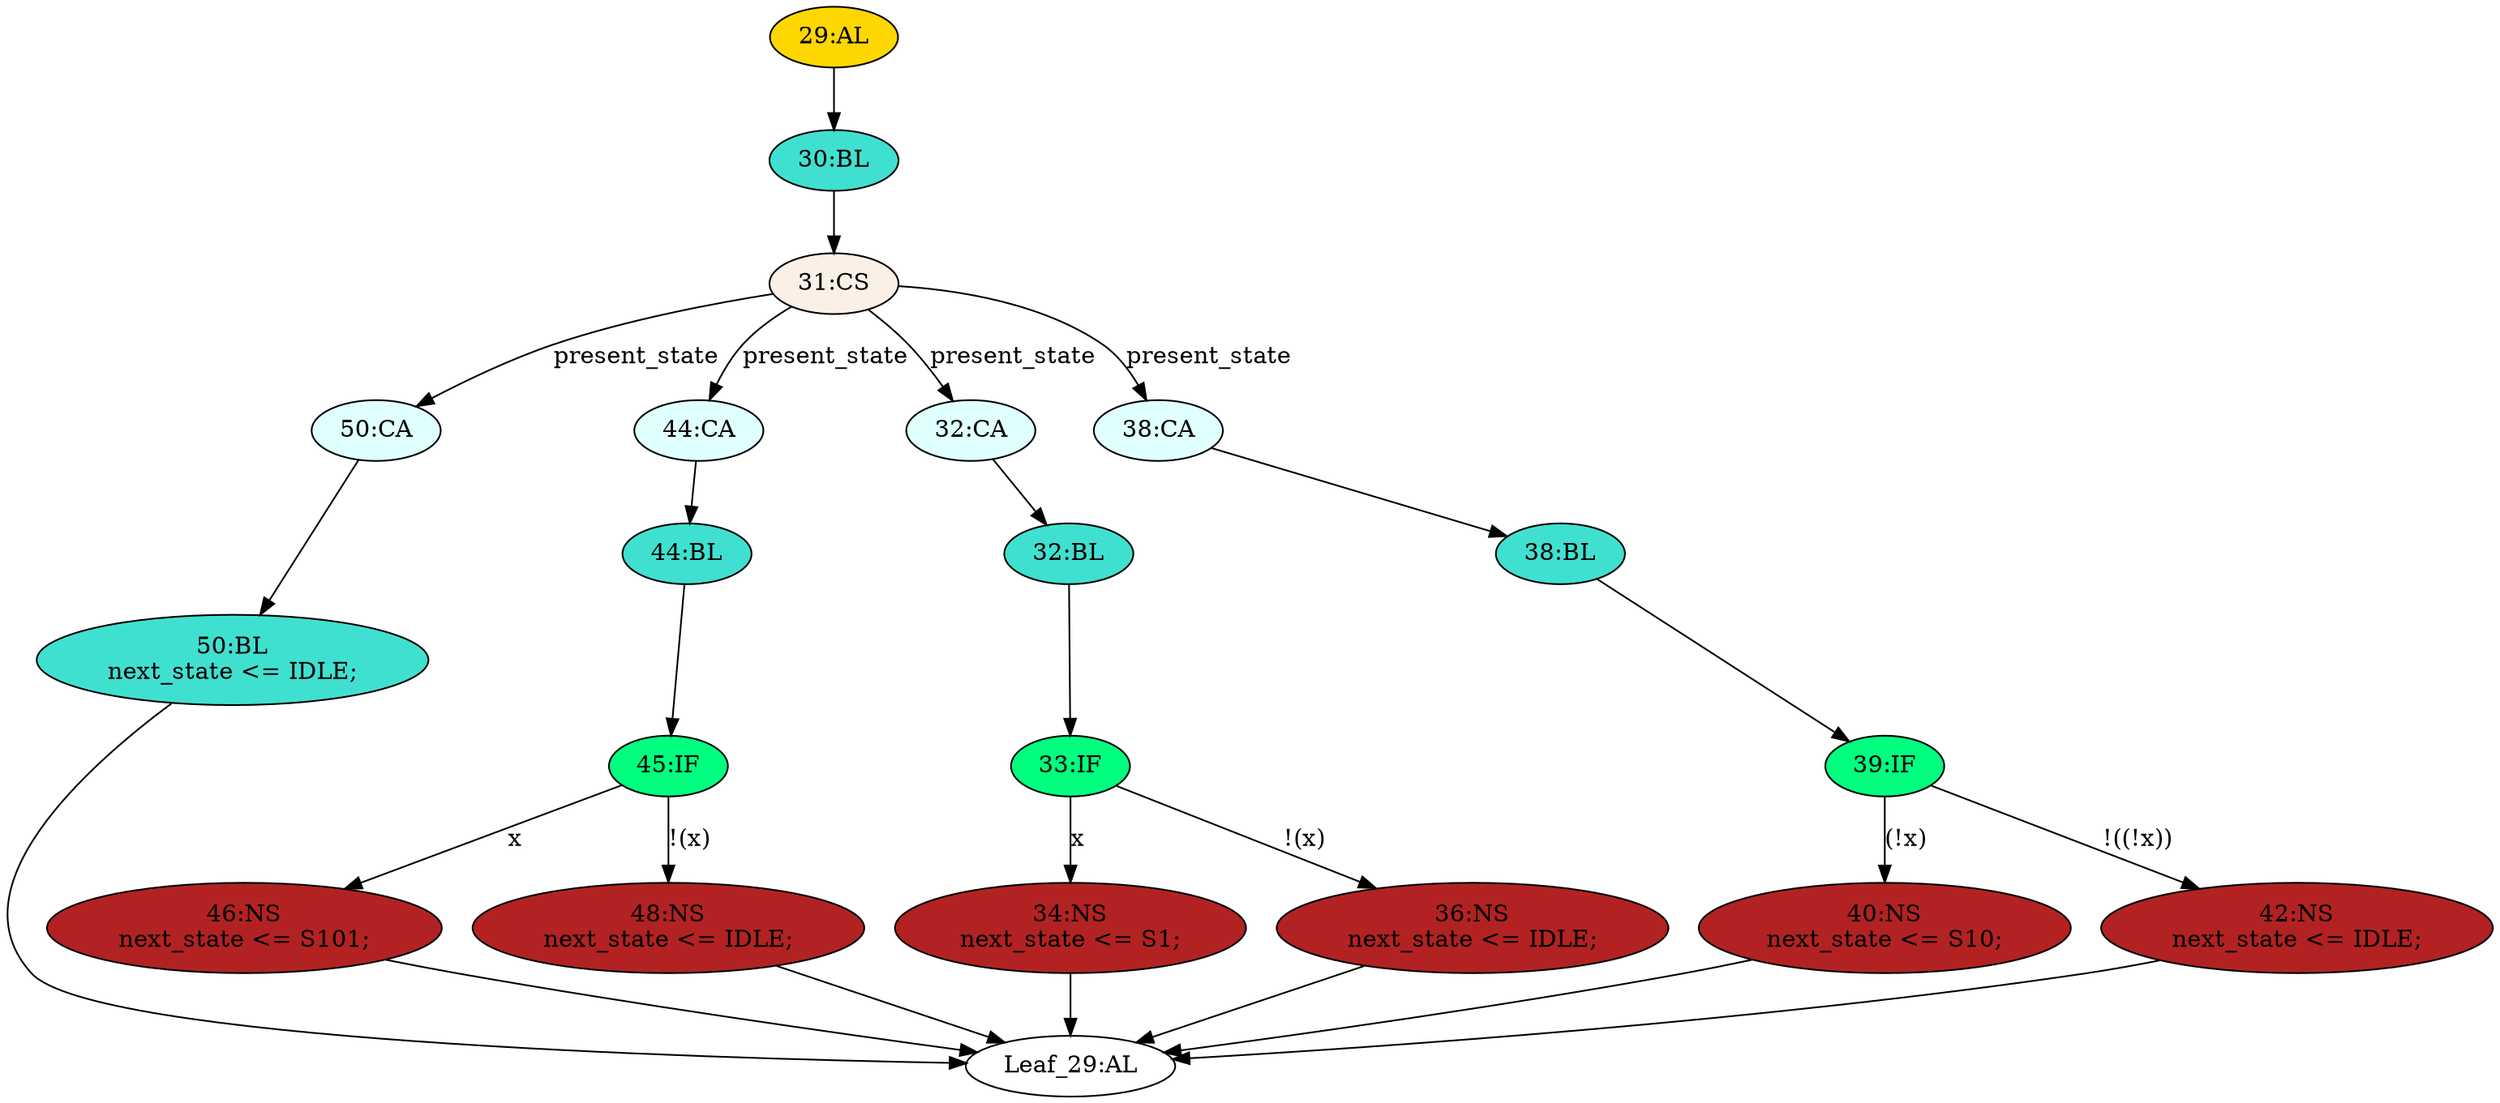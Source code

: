 strict digraph "" {
	node [label="\N"];
	"46:NS"	[ast="<pyverilog.vparser.ast.NonblockingSubstitution object at 0x7f794d6864d0>",
		fillcolor=firebrick,
		label="46:NS
next_state <= S101;",
		statements="[<pyverilog.vparser.ast.NonblockingSubstitution object at 0x7f794d6864d0>]",
		style=filled,
		typ=NonblockingSubstitution];
	"Leaf_29:AL"	[def_var="['next_state']",
		label="Leaf_29:AL"];
	"46:NS" -> "Leaf_29:AL"	[cond="[]",
		lineno=None];
	"44:BL"	[ast="<pyverilog.vparser.ast.Block object at 0x7f794d6862d0>",
		fillcolor=turquoise,
		label="44:BL",
		statements="[]",
		style=filled,
		typ=Block];
	"45:IF"	[ast="<pyverilog.vparser.ast.IfStatement object at 0x7f794d686310>",
		fillcolor=springgreen,
		label="45:IF",
		statements="[]",
		style=filled,
		typ=IfStatement];
	"44:BL" -> "45:IF"	[cond="[]",
		lineno=None];
	"50:CA"	[ast="<pyverilog.vparser.ast.Case object at 0x7f794d686690>",
		fillcolor=lightcyan,
		label="50:CA",
		statements="[]",
		style=filled,
		typ=Case];
	"50:BL"	[ast="<pyverilog.vparser.ast.Block object at 0x7f794d686710>",
		fillcolor=turquoise,
		label="50:BL
next_state <= IDLE;",
		statements="[<pyverilog.vparser.ast.NonblockingSubstitution object at 0x7f794d686750>]",
		style=filled,
		typ=Block];
	"50:CA" -> "50:BL"	[cond="[]",
		lineno=None];
	"29:AL"	[ast="<pyverilog.vparser.ast.Always object at 0x7f794dbb9b90>",
		clk_sens=False,
		fillcolor=gold,
		label="29:AL",
		sens="['present_state', 'x']",
		statements="[]",
		style=filled,
		typ=Always,
		use_var="['x', 'present_state']"];
	"30:BL"	[ast="<pyverilog.vparser.ast.Block object at 0x7f794dbb9d50>",
		fillcolor=turquoise,
		label="30:BL",
		statements="[]",
		style=filled,
		typ=Block];
	"29:AL" -> "30:BL"	[cond="[]",
		lineno=None];
	"45:IF" -> "46:NS"	[cond="['x']",
		label=x,
		lineno=45];
	"48:NS"	[ast="<pyverilog.vparser.ast.NonblockingSubstitution object at 0x7f794d686350>",
		fillcolor=firebrick,
		label="48:NS
next_state <= IDLE;",
		statements="[<pyverilog.vparser.ast.NonblockingSubstitution object at 0x7f794d686350>]",
		style=filled,
		typ=NonblockingSubstitution];
	"45:IF" -> "48:NS"	[cond="['x']",
		label="!(x)",
		lineno=45];
	"33:IF"	[ast="<pyverilog.vparser.ast.IfStatement object at 0x7f794dbb9610>",
		fillcolor=springgreen,
		label="33:IF",
		statements="[]",
		style=filled,
		typ=IfStatement];
	"34:NS"	[ast="<pyverilog.vparser.ast.NonblockingSubstitution object at 0x7f794dbb9850>",
		fillcolor=firebrick,
		label="34:NS
next_state <= S1;",
		statements="[<pyverilog.vparser.ast.NonblockingSubstitution object at 0x7f794dbb9850>]",
		style=filled,
		typ=NonblockingSubstitution];
	"33:IF" -> "34:NS"	[cond="['x']",
		label=x,
		lineno=33];
	"36:NS"	[ast="<pyverilog.vparser.ast.NonblockingSubstitution object at 0x7f794dbb9690>",
		fillcolor=firebrick,
		label="36:NS
next_state <= IDLE;",
		statements="[<pyverilog.vparser.ast.NonblockingSubstitution object at 0x7f794dbb9690>]",
		style=filled,
		typ=NonblockingSubstitution];
	"33:IF" -> "36:NS"	[cond="['x']",
		label="!(x)",
		lineno=33];
	"40:NS"	[ast="<pyverilog.vparser.ast.NonblockingSubstitution object at 0x7f794dbb99d0>",
		fillcolor=firebrick,
		label="40:NS
next_state <= S10;",
		statements="[<pyverilog.vparser.ast.NonblockingSubstitution object at 0x7f794dbb99d0>]",
		style=filled,
		typ=NonblockingSubstitution];
	"40:NS" -> "Leaf_29:AL"	[cond="[]",
		lineno=None];
	"44:CA"	[ast="<pyverilog.vparser.ast.Case object at 0x7f794d686250>",
		fillcolor=lightcyan,
		label="44:CA",
		statements="[]",
		style=filled,
		typ=Case];
	"44:CA" -> "44:BL"	[cond="[]",
		lineno=None];
	"42:NS"	[ast="<pyverilog.vparser.ast.NonblockingSubstitution object at 0x7f794dbb9fd0>",
		fillcolor=firebrick,
		label="42:NS
next_state <= IDLE;",
		statements="[<pyverilog.vparser.ast.NonblockingSubstitution object at 0x7f794dbb9fd0>]",
		style=filled,
		typ=NonblockingSubstitution];
	"42:NS" -> "Leaf_29:AL"	[cond="[]",
		lineno=None];
	"32:CA"	[ast="<pyverilog.vparser.ast.Case object at 0x7f794dbb9e50>",
		fillcolor=lightcyan,
		label="32:CA",
		statements="[]",
		style=filled,
		typ=Case];
	"32:BL"	[ast="<pyverilog.vparser.ast.Block object at 0x7f794dbb95d0>",
		fillcolor=turquoise,
		label="32:BL",
		statements="[]",
		style=filled,
		typ=Block];
	"32:CA" -> "32:BL"	[cond="[]",
		lineno=None];
	"34:NS" -> "Leaf_29:AL"	[cond="[]",
		lineno=None];
	"32:BL" -> "33:IF"	[cond="[]",
		lineno=None];
	"48:NS" -> "Leaf_29:AL"	[cond="[]",
		lineno=None];
	"39:IF"	[ast="<pyverilog.vparser.ast.IfStatement object at 0x7f794dbb9f90>",
		fillcolor=springgreen,
		label="39:IF",
		statements="[]",
		style=filled,
		typ=IfStatement];
	"39:IF" -> "40:NS"	[cond="['x']",
		label="(!x)",
		lineno=39];
	"39:IF" -> "42:NS"	[cond="['x']",
		label="!((!x))",
		lineno=39];
	"36:NS" -> "Leaf_29:AL"	[cond="[]",
		lineno=None];
	"31:CS"	[ast="<pyverilog.vparser.ast.CaseStatement object at 0x7f794dbb9d90>",
		fillcolor=linen,
		label="31:CS",
		statements="[]",
		style=filled,
		typ=CaseStatement];
	"31:CS" -> "50:CA"	[cond="['present_state']",
		label=present_state,
		lineno=31];
	"31:CS" -> "44:CA"	[cond="['present_state']",
		label=present_state,
		lineno=31];
	"31:CS" -> "32:CA"	[cond="['present_state']",
		label=present_state,
		lineno=31];
	"38:CA"	[ast="<pyverilog.vparser.ast.Case object at 0x7f794dbb9ed0>",
		fillcolor=lightcyan,
		label="38:CA",
		statements="[]",
		style=filled,
		typ=Case];
	"31:CS" -> "38:CA"	[cond="['present_state']",
		label=present_state,
		lineno=31];
	"38:BL"	[ast="<pyverilog.vparser.ast.Block object at 0x7f794dbb9f50>",
		fillcolor=turquoise,
		label="38:BL",
		statements="[]",
		style=filled,
		typ=Block];
	"38:CA" -> "38:BL"	[cond="[]",
		lineno=None];
	"50:BL" -> "Leaf_29:AL"	[cond="[]",
		lineno=None];
	"30:BL" -> "31:CS"	[cond="[]",
		lineno=None];
	"38:BL" -> "39:IF"	[cond="[]",
		lineno=None];
}
